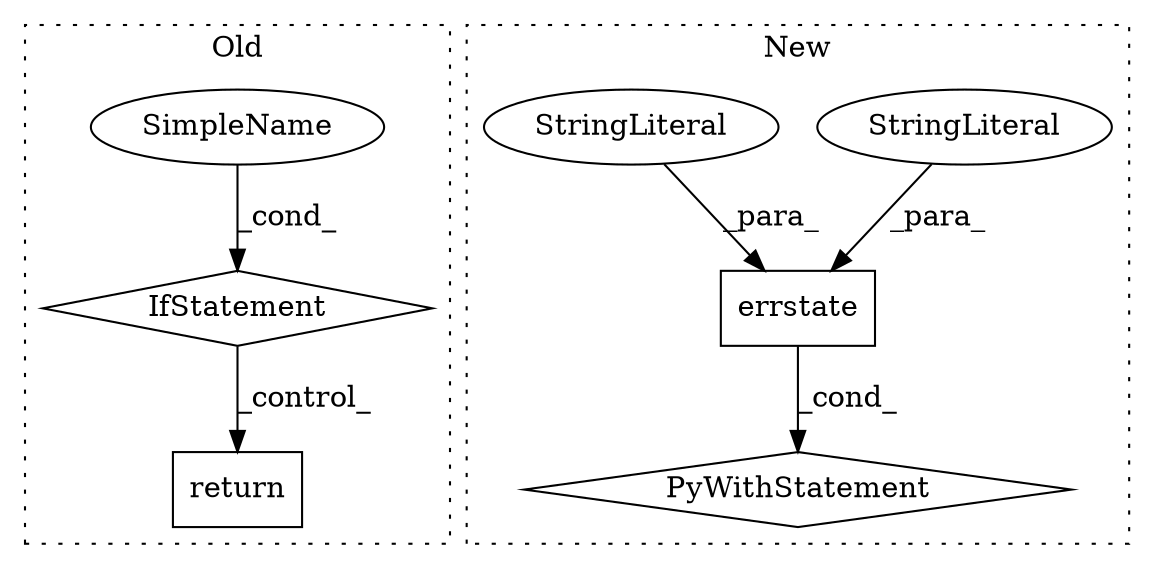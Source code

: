 digraph G {
subgraph cluster0 {
1 [label="IfStatement" a="25" s="7381,7419" l="4,2" shape="diamond"];
6 [label="SimpleName" a="42" s="" l="" shape="ellipse"];
7 [label="return" a="41" s="7429" l="7" shape="box"];
label = "Old";
style="dotted";
}
subgraph cluster1 {
2 [label="errstate" a="32" s="7354,7386" l="9,1" shape="box"];
3 [label="StringLiteral" a="45" s="7379" l="7" shape="ellipse"];
4 [label="PyWithStatement" a="104" s="7338,7387" l="10,2" shape="diamond"];
5 [label="StringLiteral" a="45" s="7371" l="7" shape="ellipse"];
label = "New";
style="dotted";
}
1 -> 7 [label="_control_"];
2 -> 4 [label="_cond_"];
3 -> 2 [label="_para_"];
5 -> 2 [label="_para_"];
6 -> 1 [label="_cond_"];
}